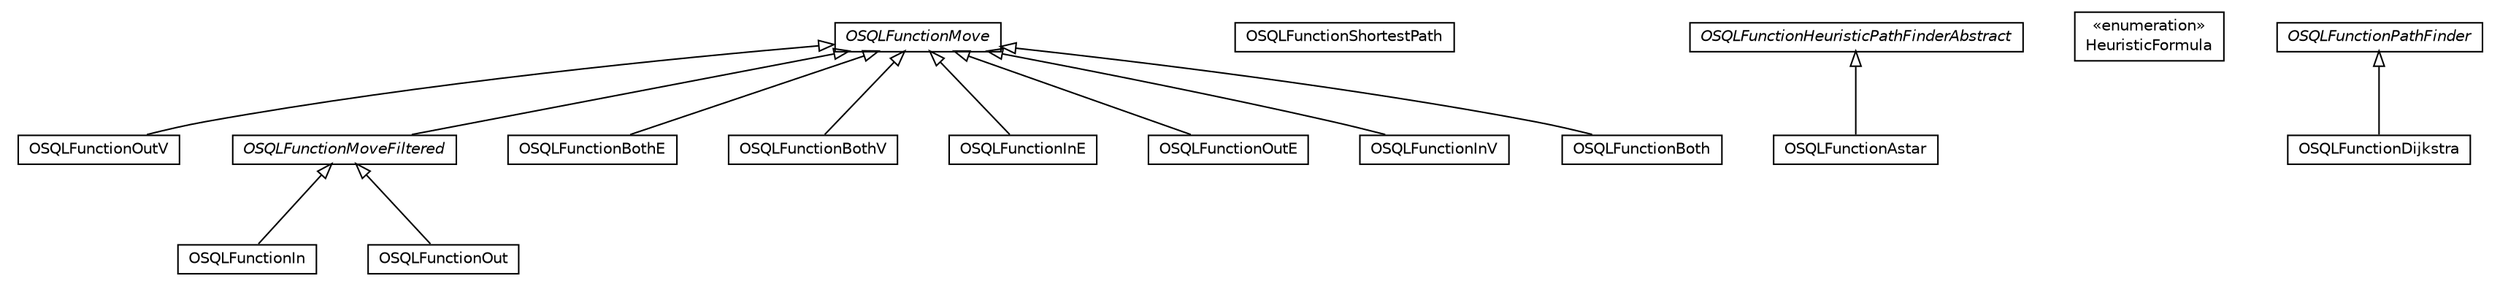 #!/usr/local/bin/dot
#
# Class diagram 
# Generated by UMLGraph version R5_6-24-gf6e263 (http://www.umlgraph.org/)
#

digraph G {
	edge [fontname="Helvetica",fontsize=10,labelfontname="Helvetica",labelfontsize=10];
	node [fontname="Helvetica",fontsize=10,shape=plaintext];
	nodesep=0.25;
	ranksep=0.5;
	// com.orientechnologies.orient.core.sql.functions.graph.OSQLFunctionOutV
	c230106 [label=<<table title="com.orientechnologies.orient.core.sql.functions.graph.OSQLFunctionOutV" border="0" cellborder="1" cellspacing="0" cellpadding="2" port="p" href="./OSQLFunctionOutV.html">
		<tr><td><table border="0" cellspacing="0" cellpadding="1">
<tr><td align="center" balign="center"> OSQLFunctionOutV </td></tr>
		</table></td></tr>
		</table>>, URL="./OSQLFunctionOutV.html", fontname="Helvetica", fontcolor="black", fontsize=10.0];
	// com.orientechnologies.orient.core.sql.functions.graph.OSQLFunctionMove
	c230107 [label=<<table title="com.orientechnologies.orient.core.sql.functions.graph.OSQLFunctionMove" border="0" cellborder="1" cellspacing="0" cellpadding="2" port="p" href="./OSQLFunctionMove.html">
		<tr><td><table border="0" cellspacing="0" cellpadding="1">
<tr><td align="center" balign="center"><font face="Helvetica-Oblique"> OSQLFunctionMove </font></td></tr>
		</table></td></tr>
		</table>>, URL="./OSQLFunctionMove.html", fontname="Helvetica", fontcolor="black", fontsize=10.0];
	// com.orientechnologies.orient.core.sql.functions.graph.OSQLFunctionShortestPath
	c230108 [label=<<table title="com.orientechnologies.orient.core.sql.functions.graph.OSQLFunctionShortestPath" border="0" cellborder="1" cellspacing="0" cellpadding="2" port="p" href="./OSQLFunctionShortestPath.html">
		<tr><td><table border="0" cellspacing="0" cellpadding="1">
<tr><td align="center" balign="center"> OSQLFunctionShortestPath </td></tr>
		</table></td></tr>
		</table>>, URL="./OSQLFunctionShortestPath.html", fontname="Helvetica", fontcolor="black", fontsize=10.0];
	// com.orientechnologies.orient.core.sql.functions.graph.OSQLFunctionMoveFiltered
	c230109 [label=<<table title="com.orientechnologies.orient.core.sql.functions.graph.OSQLFunctionMoveFiltered" border="0" cellborder="1" cellspacing="0" cellpadding="2" port="p" href="./OSQLFunctionMoveFiltered.html">
		<tr><td><table border="0" cellspacing="0" cellpadding="1">
<tr><td align="center" balign="center"><font face="Helvetica-Oblique"> OSQLFunctionMoveFiltered </font></td></tr>
		</table></td></tr>
		</table>>, URL="./OSQLFunctionMoveFiltered.html", fontname="Helvetica", fontcolor="black", fontsize=10.0];
	// com.orientechnologies.orient.core.sql.functions.graph.OSQLFunctionIn
	c230110 [label=<<table title="com.orientechnologies.orient.core.sql.functions.graph.OSQLFunctionIn" border="0" cellborder="1" cellspacing="0" cellpadding="2" port="p" href="./OSQLFunctionIn.html">
		<tr><td><table border="0" cellspacing="0" cellpadding="1">
<tr><td align="center" balign="center"> OSQLFunctionIn </td></tr>
		</table></td></tr>
		</table>>, URL="./OSQLFunctionIn.html", fontname="Helvetica", fontcolor="black", fontsize=10.0];
	// com.orientechnologies.orient.core.sql.functions.graph.OSQLFunctionAstar
	c230111 [label=<<table title="com.orientechnologies.orient.core.sql.functions.graph.OSQLFunctionAstar" border="0" cellborder="1" cellspacing="0" cellpadding="2" port="p" href="./OSQLFunctionAstar.html">
		<tr><td><table border="0" cellspacing="0" cellpadding="1">
<tr><td align="center" balign="center"> OSQLFunctionAstar </td></tr>
		</table></td></tr>
		</table>>, URL="./OSQLFunctionAstar.html", fontname="Helvetica", fontcolor="black", fontsize=10.0];
	// com.orientechnologies.orient.core.sql.functions.graph.HeuristicFormula
	c230112 [label=<<table title="com.orientechnologies.orient.core.sql.functions.graph.HeuristicFormula" border="0" cellborder="1" cellspacing="0" cellpadding="2" port="p" href="./HeuristicFormula.html">
		<tr><td><table border="0" cellspacing="0" cellpadding="1">
<tr><td align="center" balign="center"> &#171;enumeration&#187; </td></tr>
<tr><td align="center" balign="center"> HeuristicFormula </td></tr>
		</table></td></tr>
		</table>>, URL="./HeuristicFormula.html", fontname="Helvetica", fontcolor="black", fontsize=10.0];
	// com.orientechnologies.orient.core.sql.functions.graph.OSQLFunctionPathFinder
	c230113 [label=<<table title="com.orientechnologies.orient.core.sql.functions.graph.OSQLFunctionPathFinder" border="0" cellborder="1" cellspacing="0" cellpadding="2" port="p" href="./OSQLFunctionPathFinder.html">
		<tr><td><table border="0" cellspacing="0" cellpadding="1">
<tr><td align="center" balign="center"><font face="Helvetica-Oblique"> OSQLFunctionPathFinder </font></td></tr>
		</table></td></tr>
		</table>>, URL="./OSQLFunctionPathFinder.html", fontname="Helvetica", fontcolor="black", fontsize=10.0];
	// com.orientechnologies.orient.core.sql.functions.graph.OSQLFunctionHeuristicPathFinderAbstract
	c230114 [label=<<table title="com.orientechnologies.orient.core.sql.functions.graph.OSQLFunctionHeuristicPathFinderAbstract" border="0" cellborder="1" cellspacing="0" cellpadding="2" port="p" href="./OSQLFunctionHeuristicPathFinderAbstract.html">
		<tr><td><table border="0" cellspacing="0" cellpadding="1">
<tr><td align="center" balign="center"><font face="Helvetica-Oblique"> OSQLFunctionHeuristicPathFinderAbstract </font></td></tr>
		</table></td></tr>
		</table>>, URL="./OSQLFunctionHeuristicPathFinderAbstract.html", fontname="Helvetica", fontcolor="black", fontsize=10.0];
	// com.orientechnologies.orient.core.sql.functions.graph.OSQLFunctionBothE
	c230115 [label=<<table title="com.orientechnologies.orient.core.sql.functions.graph.OSQLFunctionBothE" border="0" cellborder="1" cellspacing="0" cellpadding="2" port="p" href="./OSQLFunctionBothE.html">
		<tr><td><table border="0" cellspacing="0" cellpadding="1">
<tr><td align="center" balign="center"> OSQLFunctionBothE </td></tr>
		</table></td></tr>
		</table>>, URL="./OSQLFunctionBothE.html", fontname="Helvetica", fontcolor="black", fontsize=10.0];
	// com.orientechnologies.orient.core.sql.functions.graph.OSQLFunctionOut
	c230116 [label=<<table title="com.orientechnologies.orient.core.sql.functions.graph.OSQLFunctionOut" border="0" cellborder="1" cellspacing="0" cellpadding="2" port="p" href="./OSQLFunctionOut.html">
		<tr><td><table border="0" cellspacing="0" cellpadding="1">
<tr><td align="center" balign="center"> OSQLFunctionOut </td></tr>
		</table></td></tr>
		</table>>, URL="./OSQLFunctionOut.html", fontname="Helvetica", fontcolor="black", fontsize=10.0];
	// com.orientechnologies.orient.core.sql.functions.graph.OSQLFunctionBothV
	c230117 [label=<<table title="com.orientechnologies.orient.core.sql.functions.graph.OSQLFunctionBothV" border="0" cellborder="1" cellspacing="0" cellpadding="2" port="p" href="./OSQLFunctionBothV.html">
		<tr><td><table border="0" cellspacing="0" cellpadding="1">
<tr><td align="center" balign="center"> OSQLFunctionBothV </td></tr>
		</table></td></tr>
		</table>>, URL="./OSQLFunctionBothV.html", fontname="Helvetica", fontcolor="black", fontsize=10.0];
	// com.orientechnologies.orient.core.sql.functions.graph.OSQLFunctionDijkstra
	c230118 [label=<<table title="com.orientechnologies.orient.core.sql.functions.graph.OSQLFunctionDijkstra" border="0" cellborder="1" cellspacing="0" cellpadding="2" port="p" href="./OSQLFunctionDijkstra.html">
		<tr><td><table border="0" cellspacing="0" cellpadding="1">
<tr><td align="center" balign="center"> OSQLFunctionDijkstra </td></tr>
		</table></td></tr>
		</table>>, URL="./OSQLFunctionDijkstra.html", fontname="Helvetica", fontcolor="black", fontsize=10.0];
	// com.orientechnologies.orient.core.sql.functions.graph.OSQLFunctionInE
	c230119 [label=<<table title="com.orientechnologies.orient.core.sql.functions.graph.OSQLFunctionInE" border="0" cellborder="1" cellspacing="0" cellpadding="2" port="p" href="./OSQLFunctionInE.html">
		<tr><td><table border="0" cellspacing="0" cellpadding="1">
<tr><td align="center" balign="center"> OSQLFunctionInE </td></tr>
		</table></td></tr>
		</table>>, URL="./OSQLFunctionInE.html", fontname="Helvetica", fontcolor="black", fontsize=10.0];
	// com.orientechnologies.orient.core.sql.functions.graph.OSQLFunctionOutE
	c230120 [label=<<table title="com.orientechnologies.orient.core.sql.functions.graph.OSQLFunctionOutE" border="0" cellborder="1" cellspacing="0" cellpadding="2" port="p" href="./OSQLFunctionOutE.html">
		<tr><td><table border="0" cellspacing="0" cellpadding="1">
<tr><td align="center" balign="center"> OSQLFunctionOutE </td></tr>
		</table></td></tr>
		</table>>, URL="./OSQLFunctionOutE.html", fontname="Helvetica", fontcolor="black", fontsize=10.0];
	// com.orientechnologies.orient.core.sql.functions.graph.OSQLFunctionInV
	c230121 [label=<<table title="com.orientechnologies.orient.core.sql.functions.graph.OSQLFunctionInV" border="0" cellborder="1" cellspacing="0" cellpadding="2" port="p" href="./OSQLFunctionInV.html">
		<tr><td><table border="0" cellspacing="0" cellpadding="1">
<tr><td align="center" balign="center"> OSQLFunctionInV </td></tr>
		</table></td></tr>
		</table>>, URL="./OSQLFunctionInV.html", fontname="Helvetica", fontcolor="black", fontsize=10.0];
	// com.orientechnologies.orient.core.sql.functions.graph.OSQLFunctionBoth
	c230122 [label=<<table title="com.orientechnologies.orient.core.sql.functions.graph.OSQLFunctionBoth" border="0" cellborder="1" cellspacing="0" cellpadding="2" port="p" href="./OSQLFunctionBoth.html">
		<tr><td><table border="0" cellspacing="0" cellpadding="1">
<tr><td align="center" balign="center"> OSQLFunctionBoth </td></tr>
		</table></td></tr>
		</table>>, URL="./OSQLFunctionBoth.html", fontname="Helvetica", fontcolor="black", fontsize=10.0];
	//com.orientechnologies.orient.core.sql.functions.graph.OSQLFunctionOutV extends com.orientechnologies.orient.core.sql.functions.graph.OSQLFunctionMove
	c230107:p -> c230106:p [dir=back,arrowtail=empty];
	//com.orientechnologies.orient.core.sql.functions.graph.OSQLFunctionMoveFiltered extends com.orientechnologies.orient.core.sql.functions.graph.OSQLFunctionMove
	c230107:p -> c230109:p [dir=back,arrowtail=empty];
	//com.orientechnologies.orient.core.sql.functions.graph.OSQLFunctionIn extends com.orientechnologies.orient.core.sql.functions.graph.OSQLFunctionMoveFiltered
	c230109:p -> c230110:p [dir=back,arrowtail=empty];
	//com.orientechnologies.orient.core.sql.functions.graph.OSQLFunctionAstar extends com.orientechnologies.orient.core.sql.functions.graph.OSQLFunctionHeuristicPathFinderAbstract
	c230114:p -> c230111:p [dir=back,arrowtail=empty];
	//com.orientechnologies.orient.core.sql.functions.graph.OSQLFunctionBothE extends com.orientechnologies.orient.core.sql.functions.graph.OSQLFunctionMove
	c230107:p -> c230115:p [dir=back,arrowtail=empty];
	//com.orientechnologies.orient.core.sql.functions.graph.OSQLFunctionOut extends com.orientechnologies.orient.core.sql.functions.graph.OSQLFunctionMoveFiltered
	c230109:p -> c230116:p [dir=back,arrowtail=empty];
	//com.orientechnologies.orient.core.sql.functions.graph.OSQLFunctionBothV extends com.orientechnologies.orient.core.sql.functions.graph.OSQLFunctionMove
	c230107:p -> c230117:p [dir=back,arrowtail=empty];
	//com.orientechnologies.orient.core.sql.functions.graph.OSQLFunctionDijkstra extends com.orientechnologies.orient.core.sql.functions.graph.OSQLFunctionPathFinder
	c230113:p -> c230118:p [dir=back,arrowtail=empty];
	//com.orientechnologies.orient.core.sql.functions.graph.OSQLFunctionInE extends com.orientechnologies.orient.core.sql.functions.graph.OSQLFunctionMove
	c230107:p -> c230119:p [dir=back,arrowtail=empty];
	//com.orientechnologies.orient.core.sql.functions.graph.OSQLFunctionOutE extends com.orientechnologies.orient.core.sql.functions.graph.OSQLFunctionMove
	c230107:p -> c230120:p [dir=back,arrowtail=empty];
	//com.orientechnologies.orient.core.sql.functions.graph.OSQLFunctionInV extends com.orientechnologies.orient.core.sql.functions.graph.OSQLFunctionMove
	c230107:p -> c230121:p [dir=back,arrowtail=empty];
	//com.orientechnologies.orient.core.sql.functions.graph.OSQLFunctionBoth extends com.orientechnologies.orient.core.sql.functions.graph.OSQLFunctionMove
	c230107:p -> c230122:p [dir=back,arrowtail=empty];
}

